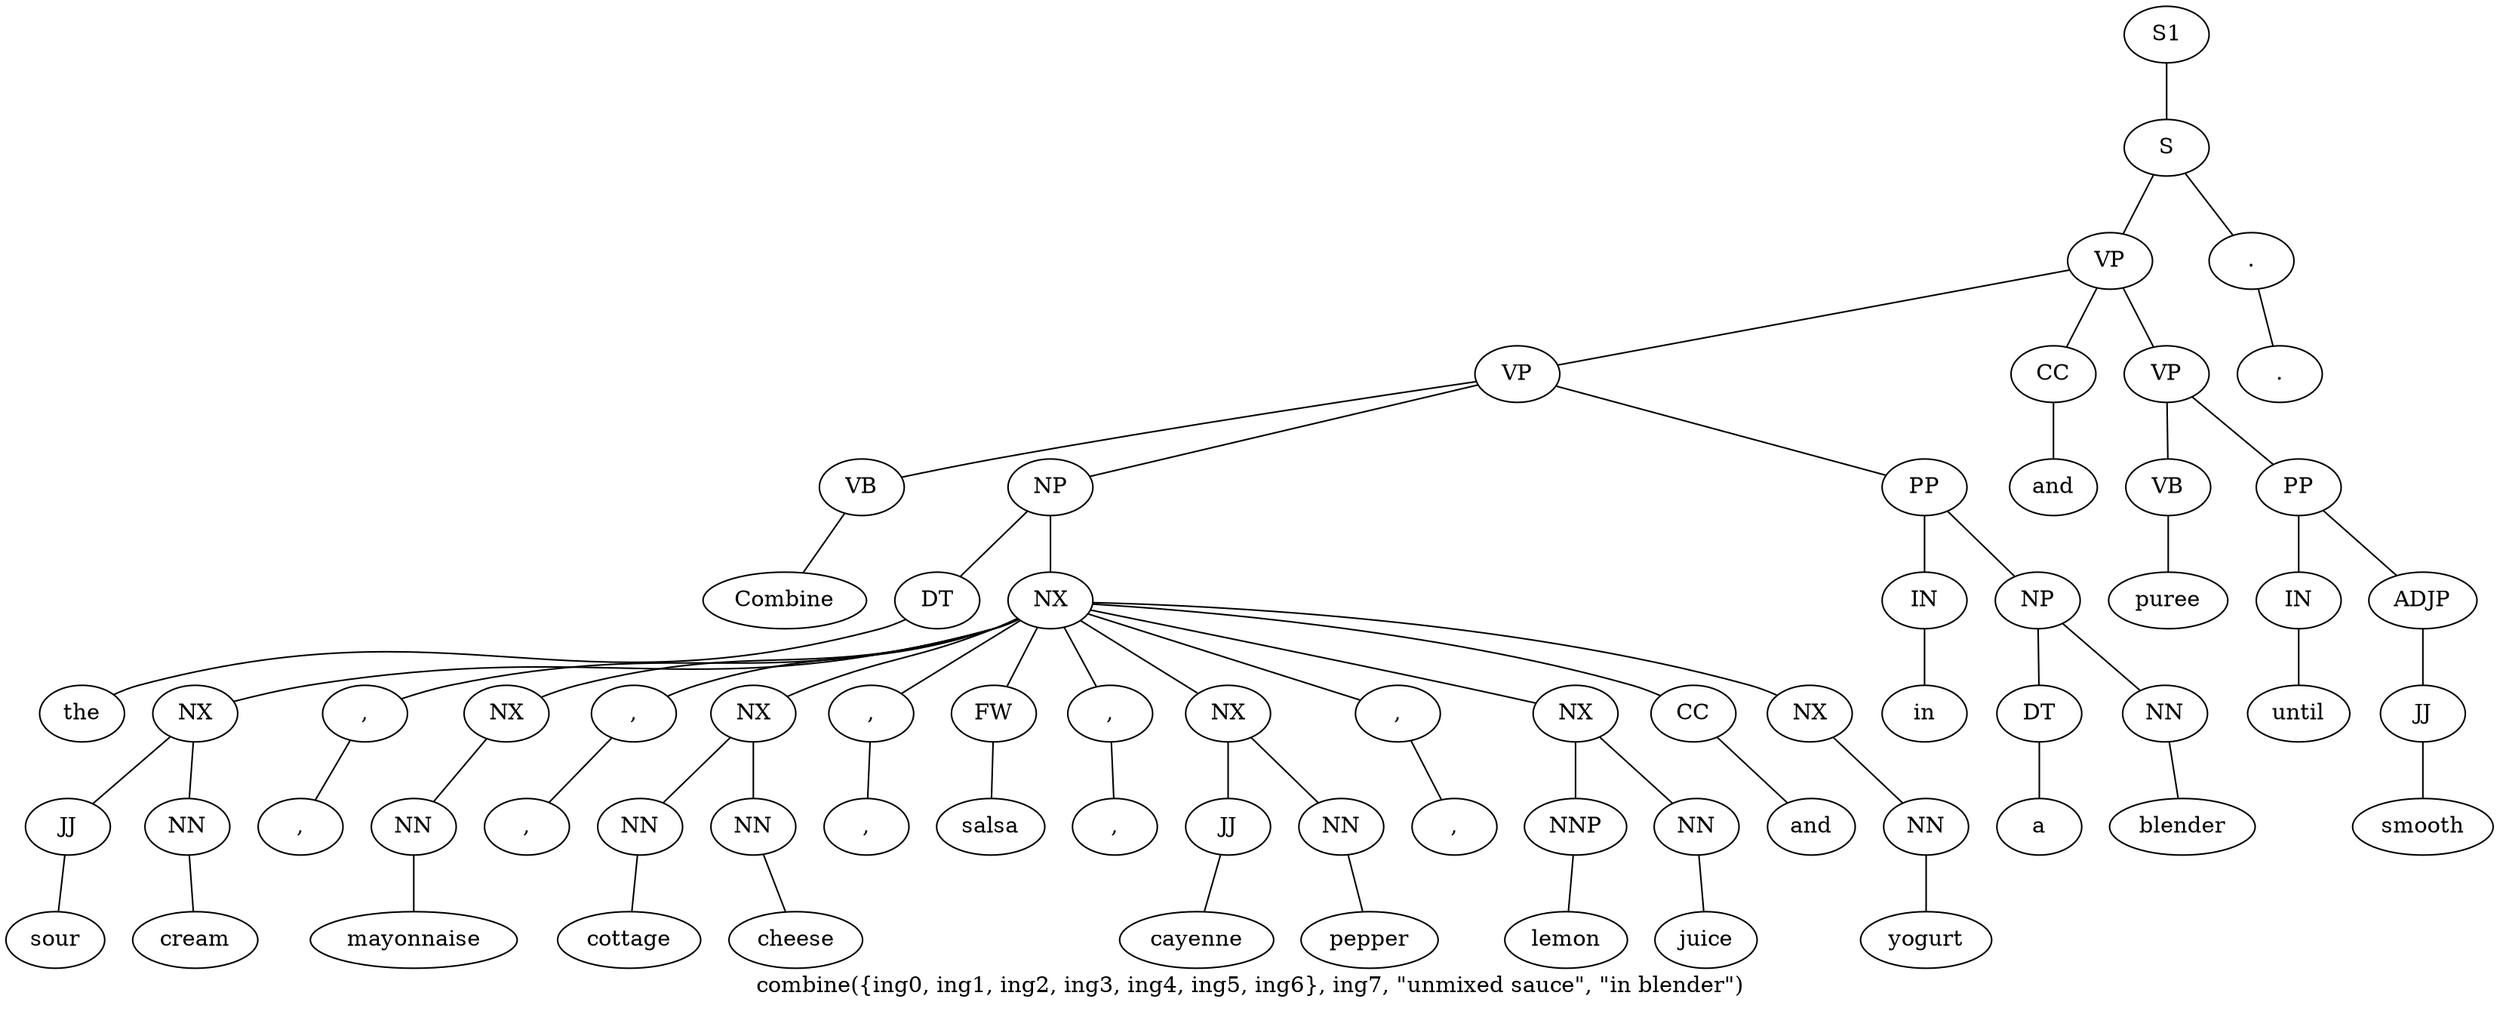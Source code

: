 graph SyntaxGraph {
	label = "combine({ing0, ing1, ing2, ing3, ing4, ing5, ing6}, ing7, \"unmixed sauce\", \"in blender\")";
	Node0 [label="S1"];
	Node1 [label="S"];
	Node2 [label="VP"];
	Node3 [label="VP"];
	Node4 [label="VB"];
	Node5 [label="Combine"];
	Node6 [label="NP"];
	Node7 [label="DT"];
	Node8 [label="the"];
	Node9 [label="NX"];
	Node10 [label="NX"];
	Node11 [label="JJ"];
	Node12 [label="sour"];
	Node13 [label="NN"];
	Node14 [label="cream"];
	Node15 [label=","];
	Node16 [label=","];
	Node17 [label="NX"];
	Node18 [label="NN"];
	Node19 [label="mayonnaise"];
	Node20 [label=","];
	Node21 [label=","];
	Node22 [label="NX"];
	Node23 [label="NN"];
	Node24 [label="cottage"];
	Node25 [label="NN"];
	Node26 [label="cheese"];
	Node27 [label=","];
	Node28 [label=","];
	Node29 [label="FW"];
	Node30 [label="salsa"];
	Node31 [label=","];
	Node32 [label=","];
	Node33 [label="NX"];
	Node34 [label="JJ"];
	Node35 [label="cayenne"];
	Node36 [label="NN"];
	Node37 [label="pepper"];
	Node38 [label=","];
	Node39 [label=","];
	Node40 [label="NX"];
	Node41 [label="NNP"];
	Node42 [label="lemon"];
	Node43 [label="NN"];
	Node44 [label="juice"];
	Node45 [label="CC"];
	Node46 [label="and"];
	Node47 [label="NX"];
	Node48 [label="NN"];
	Node49 [label="yogurt"];
	Node50 [label="PP"];
	Node51 [label="IN"];
	Node52 [label="in"];
	Node53 [label="NP"];
	Node54 [label="DT"];
	Node55 [label="a"];
	Node56 [label="NN"];
	Node57 [label="blender"];
	Node58 [label="CC"];
	Node59 [label="and"];
	Node60 [label="VP"];
	Node61 [label="VB"];
	Node62 [label="puree"];
	Node63 [label="PP"];
	Node64 [label="IN"];
	Node65 [label="until"];
	Node66 [label="ADJP"];
	Node67 [label="JJ"];
	Node68 [label="smooth"];
	Node69 [label="."];
	Node70 [label="."];

	Node0 -- Node1;
	Node1 -- Node2;
	Node1 -- Node69;
	Node2 -- Node3;
	Node2 -- Node58;
	Node2 -- Node60;
	Node3 -- Node4;
	Node3 -- Node6;
	Node3 -- Node50;
	Node4 -- Node5;
	Node6 -- Node7;
	Node6 -- Node9;
	Node7 -- Node8;
	Node9 -- Node10;
	Node9 -- Node15;
	Node9 -- Node17;
	Node9 -- Node20;
	Node9 -- Node22;
	Node9 -- Node27;
	Node9 -- Node29;
	Node9 -- Node31;
	Node9 -- Node33;
	Node9 -- Node38;
	Node9 -- Node40;
	Node9 -- Node45;
	Node9 -- Node47;
	Node10 -- Node11;
	Node10 -- Node13;
	Node11 -- Node12;
	Node13 -- Node14;
	Node15 -- Node16;
	Node17 -- Node18;
	Node18 -- Node19;
	Node20 -- Node21;
	Node22 -- Node23;
	Node22 -- Node25;
	Node23 -- Node24;
	Node25 -- Node26;
	Node27 -- Node28;
	Node29 -- Node30;
	Node31 -- Node32;
	Node33 -- Node34;
	Node33 -- Node36;
	Node34 -- Node35;
	Node36 -- Node37;
	Node38 -- Node39;
	Node40 -- Node41;
	Node40 -- Node43;
	Node41 -- Node42;
	Node43 -- Node44;
	Node45 -- Node46;
	Node47 -- Node48;
	Node48 -- Node49;
	Node50 -- Node51;
	Node50 -- Node53;
	Node51 -- Node52;
	Node53 -- Node54;
	Node53 -- Node56;
	Node54 -- Node55;
	Node56 -- Node57;
	Node58 -- Node59;
	Node60 -- Node61;
	Node60 -- Node63;
	Node61 -- Node62;
	Node63 -- Node64;
	Node63 -- Node66;
	Node64 -- Node65;
	Node66 -- Node67;
	Node67 -- Node68;
	Node69 -- Node70;
}